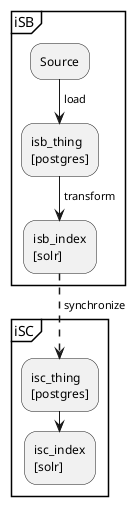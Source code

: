@startuml
skinparam monochrome true
partition iSB {
    :Source;
    -> load;
    :isb_thing
    [postgres];
    -> transform;
    :isb_index
    [solr];
    -[dashed]-> synchronize;
}
partition iSC {
    :isc_thing
    [postgres];
    :isc_index
    [solr];
}


@enduml